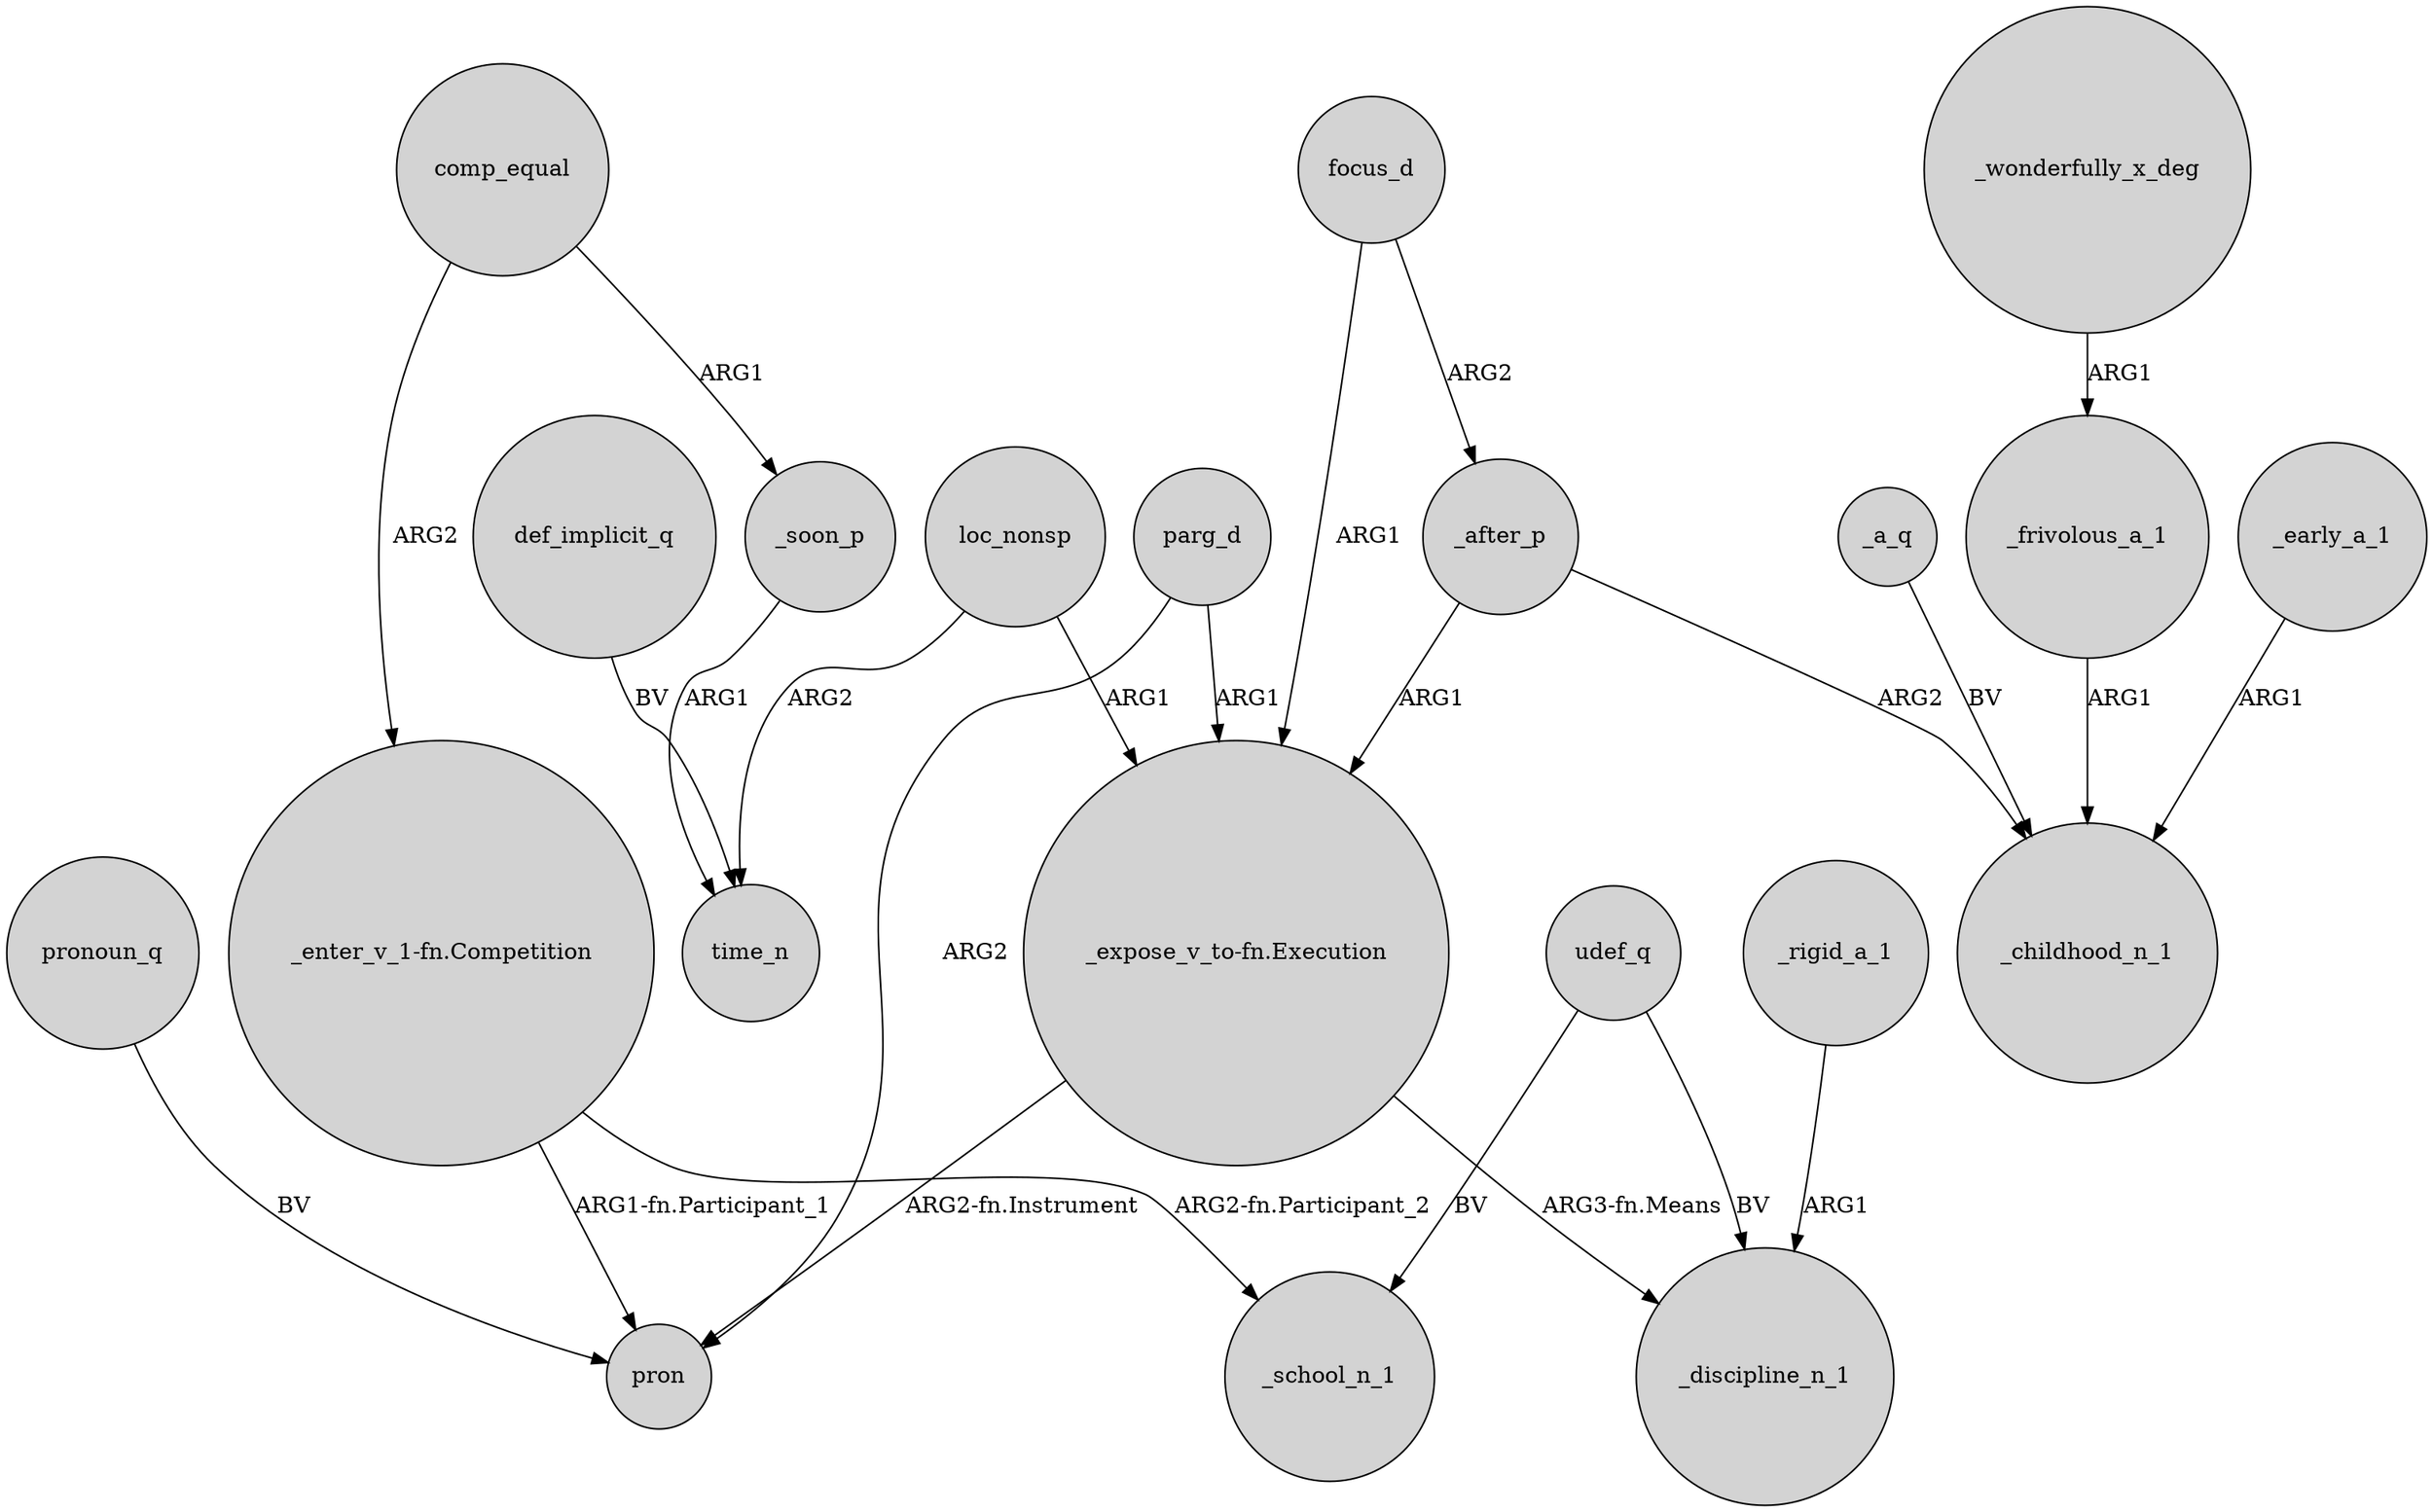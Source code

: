 digraph {
	node [shape=circle style=filled]
	comp_equal -> "_enter_v_1-fn.Competition" [label=ARG2]
	"_enter_v_1-fn.Competition" -> pron [label="ARG1-fn.Participant_1"]
	_early_a_1 -> _childhood_n_1 [label=ARG1]
	_a_q -> _childhood_n_1 [label=BV]
	"_expose_v_to-fn.Execution" -> _discipline_n_1 [label="ARG3-fn.Means"]
	_after_p -> _childhood_n_1 [label=ARG2]
	parg_d -> pron [label=ARG2]
	comp_equal -> _soon_p [label=ARG1]
	"_expose_v_to-fn.Execution" -> pron [label="ARG2-fn.Instrument"]
	udef_q -> _school_n_1 [label=BV]
	_rigid_a_1 -> _discipline_n_1 [label=ARG1]
	pronoun_q -> pron [label=BV]
	parg_d -> "_expose_v_to-fn.Execution" [label=ARG1]
	_soon_p -> time_n [label=ARG1]
	loc_nonsp -> "_expose_v_to-fn.Execution" [label=ARG1]
	focus_d -> _after_p [label=ARG2]
	udef_q -> _discipline_n_1 [label=BV]
	focus_d -> "_expose_v_to-fn.Execution" [label=ARG1]
	"_enter_v_1-fn.Competition" -> _school_n_1 [label="ARG2-fn.Participant_2"]
	_frivolous_a_1 -> _childhood_n_1 [label=ARG1]
	loc_nonsp -> time_n [label=ARG2]
	_after_p -> "_expose_v_to-fn.Execution" [label=ARG1]
	_wonderfully_x_deg -> _frivolous_a_1 [label=ARG1]
	def_implicit_q -> time_n [label=BV]
}
